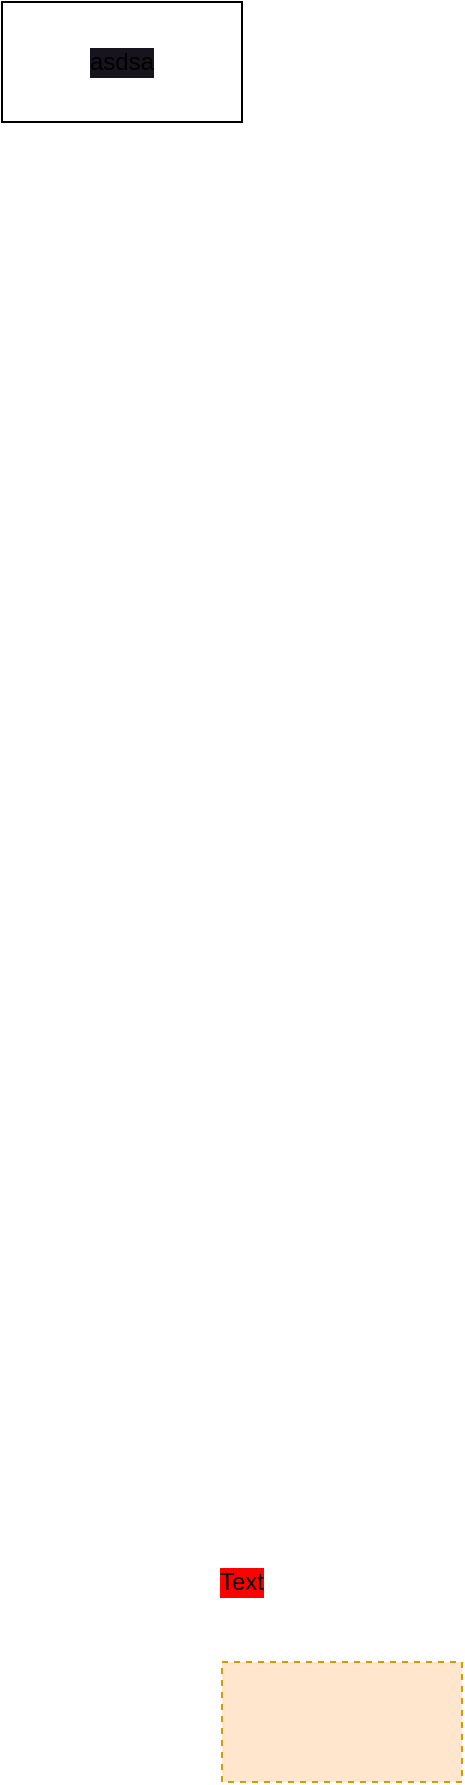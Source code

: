 <mxfile>
    <diagram id="9fjSUFNxUxF-wrcWwZ_4" name="第 1 页">
        <mxGraphModel dx="841" dy="498" grid="1" gridSize="10" guides="1" tooltips="1" connect="1" arrows="1" fold="1" page="1" pageScale="1" pageWidth="827" pageHeight="1169" background="none" math="0" shadow="0">
            <root>
                <mxCell id="0"/>
                <mxCell id="1" parent="0"/>
                <mxCell id="4" value="asdsa" style="rounded=0;whiteSpace=wrap;html=1;labelBackgroundColor=#18141D;" vertex="1" parent="1">
                    <mxGeometry x="260" y="80" width="120" height="60" as="geometry"/>
                </mxCell>
                <mxCell id="5" value="Text" style="text;html=1;strokeColor=none;fillColor=none;align=center;verticalAlign=middle;whiteSpace=wrap;rounded=0;labelBackgroundColor=#FF0000;" vertex="1" parent="1">
                    <mxGeometry x="330" y="840" width="100" height="60" as="geometry"/>
                </mxCell>
                <mxCell id="6" value="" style="rounded=0;whiteSpace=wrap;html=1;labelBackgroundColor=#FF0000;dashed=1;fillColor=#ffe6cc;strokeColor=#d79b00;" vertex="1" parent="1">
                    <mxGeometry x="370" y="910" width="120" height="60" as="geometry"/>
                </mxCell>
            </root>
        </mxGraphModel>
    </diagram>
</mxfile>